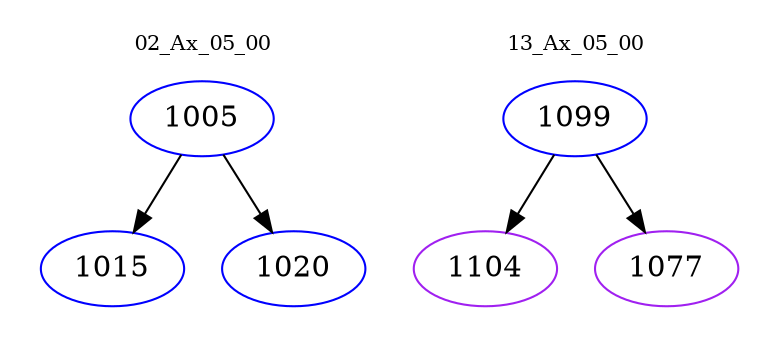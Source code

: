 digraph{
subgraph cluster_0 {
color = white
label = "02_Ax_05_00";
fontsize=10;
T0_1005 [label="1005", color="blue"]
T0_1005 -> T0_1015 [color="black"]
T0_1015 [label="1015", color="blue"]
T0_1005 -> T0_1020 [color="black"]
T0_1020 [label="1020", color="blue"]
}
subgraph cluster_1 {
color = white
label = "13_Ax_05_00";
fontsize=10;
T1_1099 [label="1099", color="blue"]
T1_1099 -> T1_1104 [color="black"]
T1_1104 [label="1104", color="purple"]
T1_1099 -> T1_1077 [color="black"]
T1_1077 [label="1077", color="purple"]
}
}
